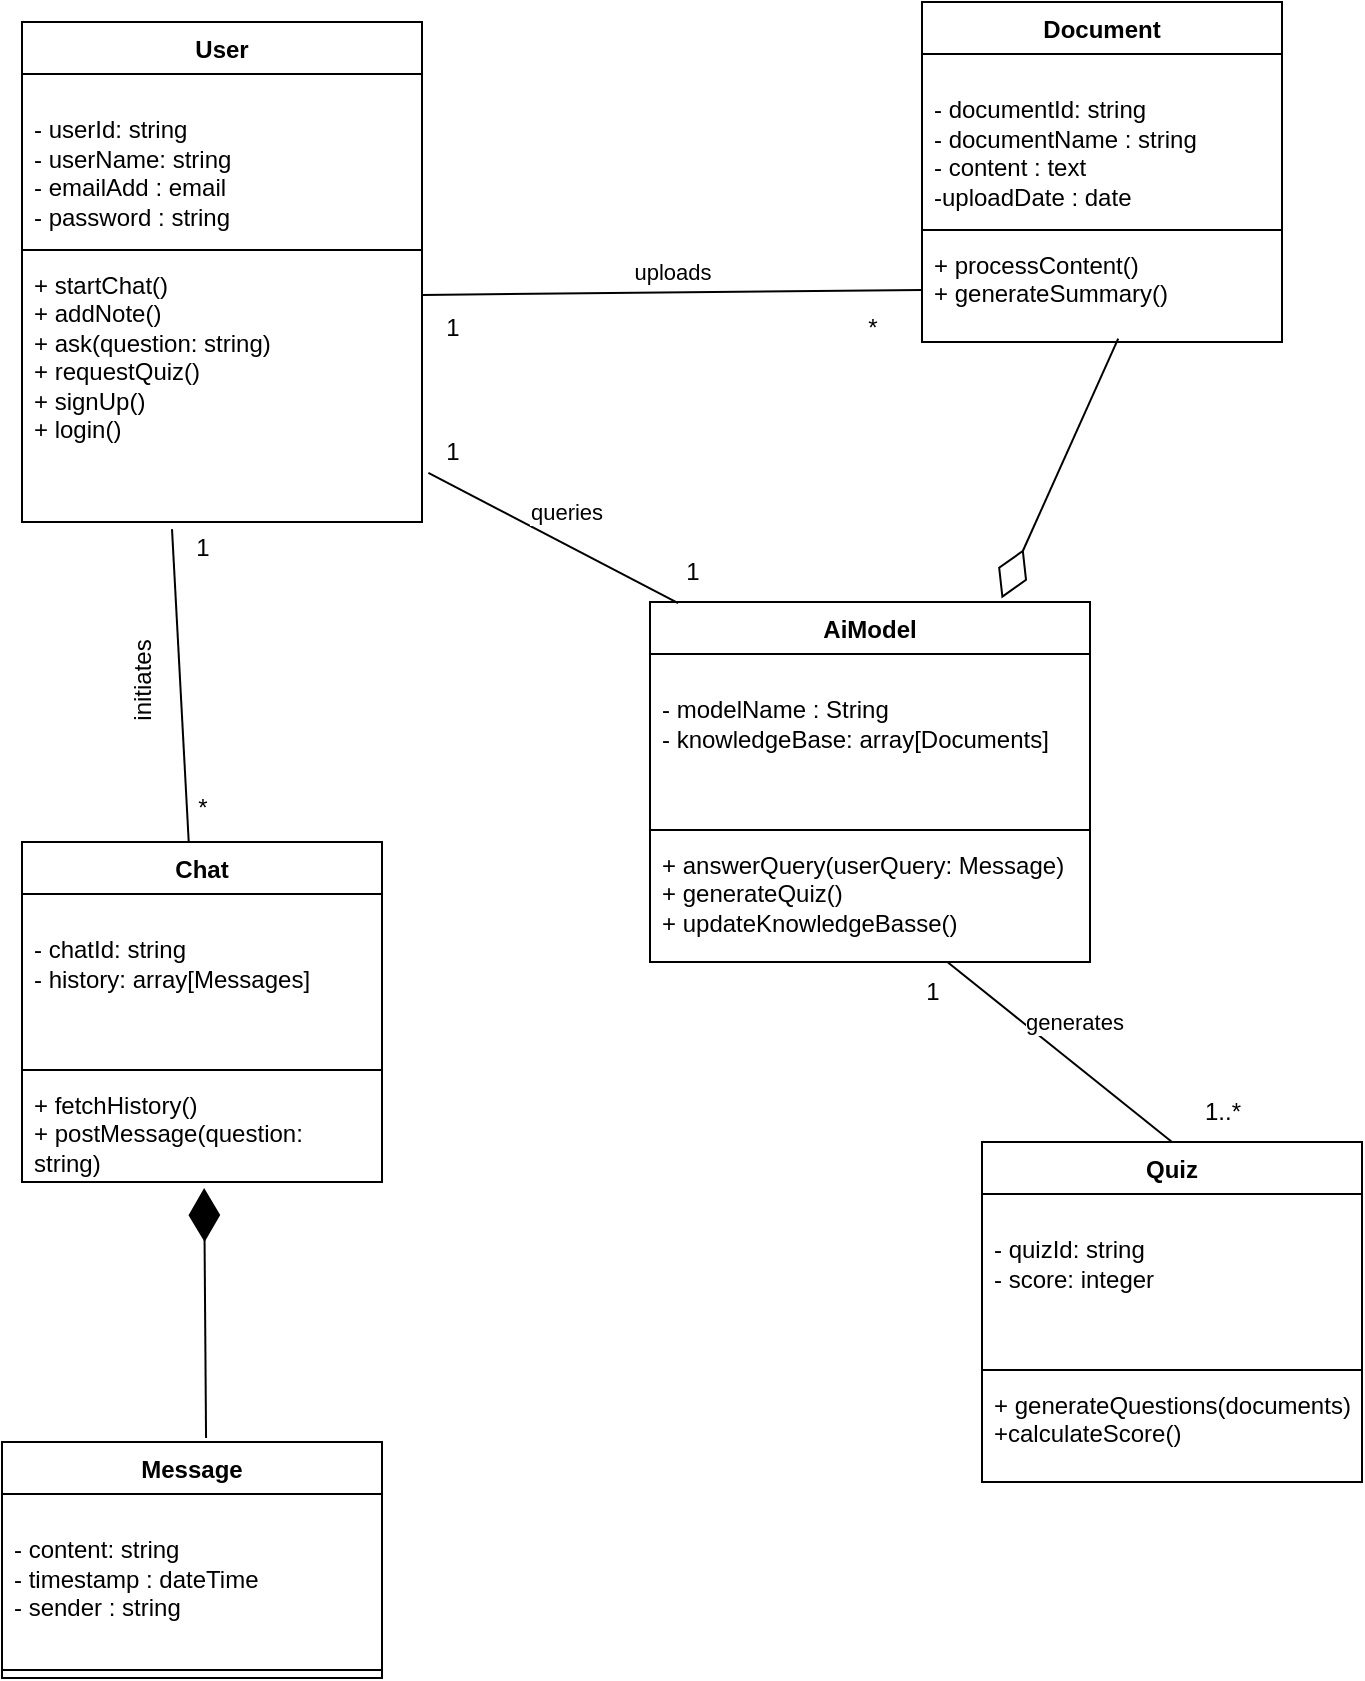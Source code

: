 <mxfile version="28.2.5">
  <diagram name="Page-1" id="Xp1T3O7dxtpVn3Rsbfun">
    <mxGraphModel dx="1085" dy="802" grid="1" gridSize="10" guides="1" tooltips="1" connect="1" arrows="1" fold="1" page="1" pageScale="1" pageWidth="827" pageHeight="1169" math="0" shadow="0">
      <root>
        <mxCell id="0" />
        <mxCell id="1" parent="0" />
        <mxCell id="XiIz5tagNIg6TfcLgiTp-1" value="User" style="swimlane;fontStyle=1;align=center;verticalAlign=top;childLayout=stackLayout;horizontal=1;startSize=26;horizontalStack=0;resizeParent=1;resizeParentMax=0;resizeLast=0;collapsible=1;marginBottom=0;whiteSpace=wrap;html=1;" parent="1" vertex="1">
          <mxGeometry x="100" y="240" width="200" height="250" as="geometry" />
        </mxCell>
        <mxCell id="XiIz5tagNIg6TfcLgiTp-2" value="&lt;div&gt;&lt;br&gt;&lt;/div&gt;&lt;div&gt;- userId: string&lt;/div&gt;&lt;div&gt;- userName: string&lt;/div&gt;&lt;div&gt;- emailAdd : email&lt;/div&gt;&lt;div&gt;- password : string&amp;nbsp;&lt;/div&gt;" style="text;strokeColor=none;fillColor=none;align=left;verticalAlign=top;spacingLeft=4;spacingRight=4;overflow=hidden;rotatable=0;points=[[0,0.5],[1,0.5]];portConstraint=eastwest;whiteSpace=wrap;html=1;" parent="XiIz5tagNIg6TfcLgiTp-1" vertex="1">
          <mxGeometry y="26" width="200" height="84" as="geometry" />
        </mxCell>
        <mxCell id="XiIz5tagNIg6TfcLgiTp-3" value="" style="line;strokeWidth=1;fillColor=none;align=left;verticalAlign=middle;spacingTop=-1;spacingLeft=3;spacingRight=3;rotatable=0;labelPosition=right;points=[];portConstraint=eastwest;strokeColor=inherit;" parent="XiIz5tagNIg6TfcLgiTp-1" vertex="1">
          <mxGeometry y="110" width="200" height="8" as="geometry" />
        </mxCell>
        <mxCell id="XiIz5tagNIg6TfcLgiTp-4" value="+ startChat()&lt;div&gt;+ addNote()&lt;/div&gt;&lt;div&gt;+ ask(question: string)&lt;/div&gt;&lt;div&gt;+ requestQuiz()&lt;/div&gt;&lt;div&gt;+ signUp()&lt;/div&gt;&lt;div&gt;+ login()&lt;/div&gt;&lt;div&gt;&lt;br&gt;&lt;/div&gt;" style="text;strokeColor=none;fillColor=none;align=left;verticalAlign=top;spacingLeft=4;spacingRight=4;overflow=hidden;rotatable=0;points=[[0,0.5],[1,0.5]];portConstraint=eastwest;whiteSpace=wrap;html=1;" parent="XiIz5tagNIg6TfcLgiTp-1" vertex="1">
          <mxGeometry y="118" width="200" height="132" as="geometry" />
        </mxCell>
        <mxCell id="XiIz5tagNIg6TfcLgiTp-9" value="Document" style="swimlane;fontStyle=1;align=center;verticalAlign=top;childLayout=stackLayout;horizontal=1;startSize=26;horizontalStack=0;resizeParent=1;resizeParentMax=0;resizeLast=0;collapsible=1;marginBottom=0;whiteSpace=wrap;html=1;" parent="1" vertex="1">
          <mxGeometry x="550" y="230" width="180" height="170" as="geometry" />
        </mxCell>
        <mxCell id="XiIz5tagNIg6TfcLgiTp-10" value="&lt;div&gt;&lt;br&gt;&lt;/div&gt;&lt;div&gt;- documentId: string&lt;/div&gt;&lt;div&gt;- documentName : string&lt;/div&gt;&lt;div&gt;- content : text&lt;/div&gt;&lt;div&gt;-uploadDate : date&lt;/div&gt;" style="text;strokeColor=none;fillColor=none;align=left;verticalAlign=top;spacingLeft=4;spacingRight=4;overflow=hidden;rotatable=0;points=[[0,0.5],[1,0.5]];portConstraint=eastwest;whiteSpace=wrap;html=1;" parent="XiIz5tagNIg6TfcLgiTp-9" vertex="1">
          <mxGeometry y="26" width="180" height="84" as="geometry" />
        </mxCell>
        <mxCell id="XiIz5tagNIg6TfcLgiTp-11" value="" style="line;strokeWidth=1;fillColor=none;align=left;verticalAlign=middle;spacingTop=-1;spacingLeft=3;spacingRight=3;rotatable=0;labelPosition=right;points=[];portConstraint=eastwest;strokeColor=inherit;" parent="XiIz5tagNIg6TfcLgiTp-9" vertex="1">
          <mxGeometry y="110" width="180" height="8" as="geometry" />
        </mxCell>
        <mxCell id="XiIz5tagNIg6TfcLgiTp-12" value="+ processContent()&lt;div&gt;+ generateSummary()&lt;/div&gt;" style="text;strokeColor=none;fillColor=none;align=left;verticalAlign=top;spacingLeft=4;spacingRight=4;overflow=hidden;rotatable=0;points=[[0,0.5],[1,0.5]];portConstraint=eastwest;whiteSpace=wrap;html=1;" parent="XiIz5tagNIg6TfcLgiTp-9" vertex="1">
          <mxGeometry y="118" width="180" height="52" as="geometry" />
        </mxCell>
        <mxCell id="XiIz5tagNIg6TfcLgiTp-17" value="Chat" style="swimlane;fontStyle=1;align=center;verticalAlign=top;childLayout=stackLayout;horizontal=1;startSize=26;horizontalStack=0;resizeParent=1;resizeParentMax=0;resizeLast=0;collapsible=1;marginBottom=0;whiteSpace=wrap;html=1;" parent="1" vertex="1">
          <mxGeometry x="100" y="650" width="180" height="170" as="geometry" />
        </mxCell>
        <mxCell id="XiIz5tagNIg6TfcLgiTp-18" value="&lt;div&gt;&lt;br&gt;&lt;/div&gt;&lt;div&gt;- chatId: string&lt;/div&gt;&lt;div&gt;- history: array[Messages]&lt;/div&gt;" style="text;strokeColor=none;fillColor=none;align=left;verticalAlign=top;spacingLeft=4;spacingRight=4;overflow=hidden;rotatable=0;points=[[0,0.5],[1,0.5]];portConstraint=eastwest;whiteSpace=wrap;html=1;" parent="XiIz5tagNIg6TfcLgiTp-17" vertex="1">
          <mxGeometry y="26" width="180" height="84" as="geometry" />
        </mxCell>
        <mxCell id="XiIz5tagNIg6TfcLgiTp-19" value="" style="line;strokeWidth=1;fillColor=none;align=left;verticalAlign=middle;spacingTop=-1;spacingLeft=3;spacingRight=3;rotatable=0;labelPosition=right;points=[];portConstraint=eastwest;strokeColor=inherit;" parent="XiIz5tagNIg6TfcLgiTp-17" vertex="1">
          <mxGeometry y="110" width="180" height="8" as="geometry" />
        </mxCell>
        <mxCell id="XiIz5tagNIg6TfcLgiTp-20" value="&lt;div&gt;+ fetchHistory()&lt;/div&gt;&lt;div&gt;+ postMessage(question: string)&lt;/div&gt;" style="text;strokeColor=none;fillColor=none;align=left;verticalAlign=top;spacingLeft=4;spacingRight=4;overflow=hidden;rotatable=0;points=[[0,0.5],[1,0.5]];portConstraint=eastwest;whiteSpace=wrap;html=1;" parent="XiIz5tagNIg6TfcLgiTp-17" vertex="1">
          <mxGeometry y="118" width="180" height="52" as="geometry" />
        </mxCell>
        <mxCell id="XiIz5tagNIg6TfcLgiTp-21" value="Quiz" style="swimlane;fontStyle=1;align=center;verticalAlign=top;childLayout=stackLayout;horizontal=1;startSize=26;horizontalStack=0;resizeParent=1;resizeParentMax=0;resizeLast=0;collapsible=1;marginBottom=0;whiteSpace=wrap;html=1;" parent="1" vertex="1">
          <mxGeometry x="580" y="800" width="190" height="170" as="geometry" />
        </mxCell>
        <mxCell id="XiIz5tagNIg6TfcLgiTp-22" value="&lt;div&gt;&lt;br&gt;&lt;/div&gt;&lt;div&gt;- quizId: string&lt;/div&gt;&lt;div&gt;- score: integer&lt;/div&gt;&lt;div&gt;&lt;br&gt;&lt;/div&gt;&lt;div&gt;&lt;div&gt;&amp;nbsp;&amp;nbsp;&lt;/div&gt;&lt;/div&gt;" style="text;strokeColor=none;fillColor=none;align=left;verticalAlign=top;spacingLeft=4;spacingRight=4;overflow=hidden;rotatable=0;points=[[0,0.5],[1,0.5]];portConstraint=eastwest;whiteSpace=wrap;html=1;" parent="XiIz5tagNIg6TfcLgiTp-21" vertex="1">
          <mxGeometry y="26" width="190" height="84" as="geometry" />
        </mxCell>
        <mxCell id="XiIz5tagNIg6TfcLgiTp-23" value="" style="line;strokeWidth=1;fillColor=none;align=left;verticalAlign=middle;spacingTop=-1;spacingLeft=3;spacingRight=3;rotatable=0;labelPosition=right;points=[];portConstraint=eastwest;strokeColor=inherit;" parent="XiIz5tagNIg6TfcLgiTp-21" vertex="1">
          <mxGeometry y="110" width="190" height="8" as="geometry" />
        </mxCell>
        <mxCell id="XiIz5tagNIg6TfcLgiTp-24" value="&lt;div&gt;&lt;div&gt;&lt;span style=&quot;background-color: transparent; color: light-dark(rgb(0, 0, 0), rgb(255, 255, 255));&quot;&gt;+ generateQuestions(documents)&lt;/span&gt;&lt;/div&gt;&lt;div&gt;+calculateScore()&lt;/div&gt;&lt;/div&gt;" style="text;strokeColor=none;fillColor=none;align=left;verticalAlign=top;spacingLeft=4;spacingRight=4;overflow=hidden;rotatable=0;points=[[0,0.5],[1,0.5]];portConstraint=eastwest;whiteSpace=wrap;html=1;" parent="XiIz5tagNIg6TfcLgiTp-21" vertex="1">
          <mxGeometry y="118" width="190" height="52" as="geometry" />
        </mxCell>
        <mxCell id="XiIz5tagNIg6TfcLgiTp-26" value="" style="endArrow=none;html=1;rounded=0;exitX=1;exitY=0.14;exitDx=0;exitDy=0;exitPerimeter=0;entryX=0;entryY=0.5;entryDx=0;entryDy=0;" parent="1" source="XiIz5tagNIg6TfcLgiTp-4" target="XiIz5tagNIg6TfcLgiTp-12" edge="1">
          <mxGeometry width="50" height="50" relative="1" as="geometry">
            <mxPoint x="390" y="570" as="sourcePoint" />
            <mxPoint x="440" y="520" as="targetPoint" />
          </mxGeometry>
        </mxCell>
        <mxCell id="XiIz5tagNIg6TfcLgiTp-27" value="uploads" style="edgeLabel;html=1;align=center;verticalAlign=middle;resizable=0;points=[];" parent="XiIz5tagNIg6TfcLgiTp-26" vertex="1" connectable="0">
          <mxGeometry x="-0.094" y="2" relative="1" as="geometry">
            <mxPoint x="11" y="-9" as="offset" />
          </mxGeometry>
        </mxCell>
        <mxCell id="XiIz5tagNIg6TfcLgiTp-28" value="1" style="text;html=1;align=center;verticalAlign=middle;resizable=0;points=[];autosize=1;strokeColor=none;fillColor=none;" parent="1" vertex="1">
          <mxGeometry x="300" y="378" width="30" height="30" as="geometry" />
        </mxCell>
        <mxCell id="XiIz5tagNIg6TfcLgiTp-29" value="*" style="text;html=1;align=center;verticalAlign=middle;resizable=0;points=[];autosize=1;strokeColor=none;fillColor=none;" parent="1" vertex="1">
          <mxGeometry x="510" y="378" width="30" height="30" as="geometry" />
        </mxCell>
        <mxCell id="XiIz5tagNIg6TfcLgiTp-31" value="" style="endArrow=none;html=1;rounded=0;entryX=0.375;entryY=1.027;entryDx=0;entryDy=0;entryPerimeter=0;exitX=0.463;exitY=-0.003;exitDx=0;exitDy=0;exitPerimeter=0;" parent="1" source="XiIz5tagNIg6TfcLgiTp-17" target="XiIz5tagNIg6TfcLgiTp-4" edge="1">
          <mxGeometry width="50" height="50" relative="1" as="geometry">
            <mxPoint x="130" y="580" as="sourcePoint" />
            <mxPoint x="180" y="530" as="targetPoint" />
          </mxGeometry>
        </mxCell>
        <mxCell id="XiIz5tagNIg6TfcLgiTp-32" value="initiates" style="text;html=1;align=center;verticalAlign=middle;resizable=0;points=[];autosize=1;strokeColor=none;fillColor=none;rotation=270;" parent="1" vertex="1">
          <mxGeometry x="130" y="554.5" width="60" height="30" as="geometry" />
        </mxCell>
        <mxCell id="XiIz5tagNIg6TfcLgiTp-33" value="*" style="text;html=1;align=center;verticalAlign=middle;resizable=0;points=[];autosize=1;strokeColor=none;fillColor=none;" parent="1" vertex="1">
          <mxGeometry x="175" y="618" width="30" height="30" as="geometry" />
        </mxCell>
        <mxCell id="XiIz5tagNIg6TfcLgiTp-34" value="1" style="text;html=1;align=center;verticalAlign=middle;resizable=0;points=[];autosize=1;strokeColor=none;fillColor=none;" parent="1" vertex="1">
          <mxGeometry x="175" y="488" width="30" height="30" as="geometry" />
        </mxCell>
        <mxCell id="XiIz5tagNIg6TfcLgiTp-44" value="Message" style="swimlane;fontStyle=1;align=center;verticalAlign=top;childLayout=stackLayout;horizontal=1;startSize=26;horizontalStack=0;resizeParent=1;resizeParentMax=0;resizeLast=0;collapsible=1;marginBottom=0;whiteSpace=wrap;html=1;" parent="1" vertex="1">
          <mxGeometry x="90" y="950" width="190" height="118" as="geometry" />
        </mxCell>
        <mxCell id="XiIz5tagNIg6TfcLgiTp-45" value="&lt;div&gt;&lt;br&gt;&lt;/div&gt;&lt;div&gt;- content: string&lt;/div&gt;&lt;div&gt;- timestamp : dateTime&lt;/div&gt;&lt;div&gt;- sender : string&lt;/div&gt;&lt;div&gt;&lt;br&gt;&lt;/div&gt;&lt;div&gt;&lt;div&gt;&amp;nbsp;&amp;nbsp;&lt;/div&gt;&lt;/div&gt;" style="text;strokeColor=none;fillColor=none;align=left;verticalAlign=top;spacingLeft=4;spacingRight=4;overflow=hidden;rotatable=0;points=[[0,0.5],[1,0.5]];portConstraint=eastwest;whiteSpace=wrap;html=1;" parent="XiIz5tagNIg6TfcLgiTp-44" vertex="1">
          <mxGeometry y="26" width="190" height="84" as="geometry" />
        </mxCell>
        <mxCell id="XiIz5tagNIg6TfcLgiTp-46" value="" style="line;strokeWidth=1;fillColor=none;align=left;verticalAlign=middle;spacingTop=-1;spacingLeft=3;spacingRight=3;rotatable=0;labelPosition=right;points=[];portConstraint=eastwest;strokeColor=inherit;" parent="XiIz5tagNIg6TfcLgiTp-44" vertex="1">
          <mxGeometry y="110" width="190" height="8" as="geometry" />
        </mxCell>
        <mxCell id="XiIz5tagNIg6TfcLgiTp-49" value="" style="endArrow=diamondThin;endFill=1;endSize=24;html=1;rounded=0;entryX=0.506;entryY=1.058;entryDx=0;entryDy=0;entryPerimeter=0;exitX=0.537;exitY=-0.017;exitDx=0;exitDy=0;exitPerimeter=0;" parent="1" source="XiIz5tagNIg6TfcLgiTp-44" target="XiIz5tagNIg6TfcLgiTp-20" edge="1">
          <mxGeometry width="160" relative="1" as="geometry">
            <mxPoint x="130" y="880" as="sourcePoint" />
            <mxPoint x="290" y="880" as="targetPoint" />
          </mxGeometry>
        </mxCell>
        <mxCell id="Q2cP6yaFFI-w58GVuQPs-1" value="AiModel" style="swimlane;fontStyle=1;align=center;verticalAlign=top;childLayout=stackLayout;horizontal=1;startSize=26;horizontalStack=0;resizeParent=1;resizeParentMax=0;resizeLast=0;collapsible=1;marginBottom=0;whiteSpace=wrap;html=1;" vertex="1" parent="1">
          <mxGeometry x="414" y="530" width="220" height="180" as="geometry" />
        </mxCell>
        <mxCell id="Q2cP6yaFFI-w58GVuQPs-2" value="&lt;div&gt;&lt;br&gt;&lt;/div&gt;&lt;div&gt;- modelName : String&lt;/div&gt;&lt;div&gt;- knowledgeBase: array[Documents]&lt;/div&gt;&lt;div&gt;&lt;br&gt;&lt;/div&gt;&lt;div&gt;&lt;div&gt;&amp;nbsp;&amp;nbsp;&lt;/div&gt;&lt;/div&gt;" style="text;strokeColor=none;fillColor=none;align=left;verticalAlign=top;spacingLeft=4;spacingRight=4;overflow=hidden;rotatable=0;points=[[0,0.5],[1,0.5]];portConstraint=eastwest;whiteSpace=wrap;html=1;" vertex="1" parent="Q2cP6yaFFI-w58GVuQPs-1">
          <mxGeometry y="26" width="220" height="84" as="geometry" />
        </mxCell>
        <mxCell id="Q2cP6yaFFI-w58GVuQPs-3" value="" style="line;strokeWidth=1;fillColor=none;align=left;verticalAlign=middle;spacingTop=-1;spacingLeft=3;spacingRight=3;rotatable=0;labelPosition=right;points=[];portConstraint=eastwest;strokeColor=inherit;" vertex="1" parent="Q2cP6yaFFI-w58GVuQPs-1">
          <mxGeometry y="110" width="220" height="8" as="geometry" />
        </mxCell>
        <mxCell id="Q2cP6yaFFI-w58GVuQPs-4" value="&lt;div&gt;&lt;div&gt;+ answerQuery(userQuery: Message)&lt;/div&gt;&lt;/div&gt;&lt;div&gt;+ generateQuiz()&lt;/div&gt;&lt;div&gt;+ updateKnowledgeBasse()&lt;/div&gt;" style="text;strokeColor=none;fillColor=none;align=left;verticalAlign=top;spacingLeft=4;spacingRight=4;overflow=hidden;rotatable=0;points=[[0,0.5],[1,0.5]];portConstraint=eastwest;whiteSpace=wrap;html=1;" vertex="1" parent="Q2cP6yaFFI-w58GVuQPs-1">
          <mxGeometry y="118" width="220" height="62" as="geometry" />
        </mxCell>
        <mxCell id="Q2cP6yaFFI-w58GVuQPs-5" value="" style="endArrow=diamondThin;endFill=0;endSize=24;html=1;rounded=0;entryX=0.799;entryY=-0.01;entryDx=0;entryDy=0;entryPerimeter=0;exitX=0.545;exitY=0.967;exitDx=0;exitDy=0;exitPerimeter=0;" edge="1" parent="1" source="XiIz5tagNIg6TfcLgiTp-12" target="Q2cP6yaFFI-w58GVuQPs-1">
          <mxGeometry width="160" relative="1" as="geometry">
            <mxPoint x="231" y="975" as="sourcePoint" />
            <mxPoint x="230" y="850" as="targetPoint" />
          </mxGeometry>
        </mxCell>
        <mxCell id="Q2cP6yaFFI-w58GVuQPs-6" value="" style="endArrow=none;html=1;rounded=0;entryX=0.5;entryY=0;entryDx=0;entryDy=0;" edge="1" parent="1" source="Q2cP6yaFFI-w58GVuQPs-4" target="XiIz5tagNIg6TfcLgiTp-21">
          <mxGeometry width="50" height="50" relative="1" as="geometry">
            <mxPoint x="460" y="372" as="sourcePoint" />
            <mxPoint x="710" y="370" as="targetPoint" />
          </mxGeometry>
        </mxCell>
        <mxCell id="Q2cP6yaFFI-w58GVuQPs-7" value="generates" style="edgeLabel;html=1;align=center;verticalAlign=middle;resizable=0;points=[];" vertex="1" connectable="0" parent="Q2cP6yaFFI-w58GVuQPs-6">
          <mxGeometry x="-0.094" y="2" relative="1" as="geometry">
            <mxPoint x="11" y="-9" as="offset" />
          </mxGeometry>
        </mxCell>
        <mxCell id="Q2cP6yaFFI-w58GVuQPs-8" value="" style="endArrow=none;html=1;rounded=0;entryX=0.064;entryY=0.003;entryDx=0;entryDy=0;exitX=1.016;exitY=0.814;exitDx=0;exitDy=0;exitPerimeter=0;entryPerimeter=0;" edge="1" parent="1" source="XiIz5tagNIg6TfcLgiTp-4" target="Q2cP6yaFFI-w58GVuQPs-1">
          <mxGeometry width="50" height="50" relative="1" as="geometry">
            <mxPoint x="650" y="770" as="sourcePoint" />
            <mxPoint x="762" y="860" as="targetPoint" />
          </mxGeometry>
        </mxCell>
        <mxCell id="Q2cP6yaFFI-w58GVuQPs-9" value="queries" style="edgeLabel;html=1;align=center;verticalAlign=middle;resizable=0;points=[];" vertex="1" connectable="0" parent="Q2cP6yaFFI-w58GVuQPs-8">
          <mxGeometry x="-0.094" y="2" relative="1" as="geometry">
            <mxPoint x="11" y="-9" as="offset" />
          </mxGeometry>
        </mxCell>
        <mxCell id="Q2cP6yaFFI-w58GVuQPs-10" value="1" style="text;html=1;align=center;verticalAlign=middle;resizable=0;points=[];autosize=1;strokeColor=none;fillColor=none;" vertex="1" parent="1">
          <mxGeometry x="300" y="440" width="30" height="30" as="geometry" />
        </mxCell>
        <mxCell id="Q2cP6yaFFI-w58GVuQPs-11" value="1" style="text;html=1;align=center;verticalAlign=middle;resizable=0;points=[];autosize=1;strokeColor=none;fillColor=none;" vertex="1" parent="1">
          <mxGeometry x="420" y="500" width="30" height="30" as="geometry" />
        </mxCell>
        <mxCell id="Q2cP6yaFFI-w58GVuQPs-12" value="1" style="text;html=1;align=center;verticalAlign=middle;resizable=0;points=[];autosize=1;strokeColor=none;fillColor=none;" vertex="1" parent="1">
          <mxGeometry x="540" y="710" width="30" height="30" as="geometry" />
        </mxCell>
        <mxCell id="Q2cP6yaFFI-w58GVuQPs-13" value="1..*" style="text;html=1;align=center;verticalAlign=middle;resizable=0;points=[];autosize=1;strokeColor=none;fillColor=none;" vertex="1" parent="1">
          <mxGeometry x="680" y="770" width="40" height="30" as="geometry" />
        </mxCell>
      </root>
    </mxGraphModel>
  </diagram>
</mxfile>
